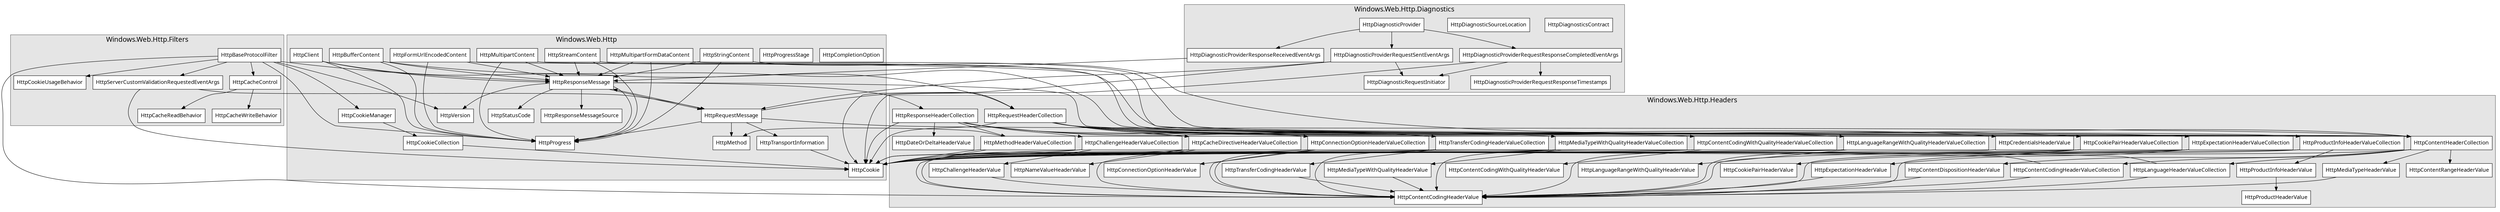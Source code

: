 ﻿// Generated by https://github.com/david-risney/WinMDGraph -file C:\Windows\System32\WinMetadata\Windows.Web.winmd -match Windows.Web.Http
digraph {
	node [ fontname = "Segoe UI" ];
	node [ shape = "rectangle" ];
	node [ fillcolor = "white" ];
	node [ color = black ];
	node [ style = filled ];
	subgraph cluster_0 {
		label = "Windows.Web.Http";
		color = grey35;
		style = filled;
		fillcolor = grey90;
		fontname = "Segoe UI";
		fontsize = 18;
		HttpVersion;
		HttpCompletionOption;
		HttpStatusCode;
		HttpProgressStage;
		HttpResponseMessageSource;
		HttpProgress;
		HttpClient;
		HttpRequestMessage;
		HttpResponseMessage;
		HttpCookieManager;
		HttpCookie;
		HttpCookieCollection;
		HttpMethod;
		HttpTransportInformation;
		HttpStringContent;
		HttpBufferContent;
		HttpStreamContent;
		HttpFormUrlEncodedContent;
		HttpMultipartContent;
		HttpMultipartFormDataContent;
		HttpRequestMessage -> HttpMethod;
		HttpRequestMessage -> HttpTransportInformation;
		HttpResponseMessage -> HttpVersion;
		HttpResponseMessage -> HttpStatusCode;
		HttpResponseMessage -> HttpResponseMessageSource;
		HttpResponseMessage -> HttpRequestMessage;
		HttpClient -> HttpResponseMessage;
		HttpResponseMessage -> HttpProgress;
		HttpMultipartFormDataContent -> HttpProgress;
		HttpMultipartContent -> HttpProgress;
		HttpFormUrlEncodedContent -> HttpProgress;
		HttpStreamContent -> HttpProgress;
		HttpCookieManager -> HttpCookieCollection;
		HttpTransportInformation -> HttpCookie;
		HttpRequestMessage -> HttpProgress;
		HttpStringContent -> HttpProgress;
		HttpFormUrlEncodedContent -> HttpResponseMessage;
		HttpStringContent -> HttpResponseMessage;
		HttpClient -> HttpProgress;
		HttpBufferContent -> HttpProgress;
		HttpCookieCollection -> HttpCookie;
		HttpBufferContent -> HttpResponseMessage;
		HttpMultipartContent -> HttpResponseMessage;
		HttpStreamContent -> HttpResponseMessage;
		HttpMultipartFormDataContent -> HttpResponseMessage;
		HttpRequestMessage -> HttpResponseMessage;
	}
	subgraph cluster_1 {
		label = "Windows.Web.Http.Headers";
		color = grey35;
		style = filled;
		fillcolor = grey90;
		fontname = "Segoe UI";
		fontsize = 18;
		HttpContentHeaderCollection;
		HttpRequestHeaderCollection;
		HttpResponseHeaderCollection;
		HttpContentDispositionHeaderValue;
		HttpContentCodingHeaderValueCollection;
		HttpLanguageHeaderValueCollection;
		HttpContentRangeHeaderValue;
		HttpMediaTypeHeaderValue;
		HttpMediaTypeWithQualityHeaderValueCollection;
		HttpContentCodingWithQualityHeaderValueCollection;
		HttpLanguageRangeWithQualityHeaderValueCollection;
		HttpCredentialsHeaderValue;
		HttpCacheDirectiveHeaderValueCollection;
		HttpConnectionOptionHeaderValueCollection;
		HttpCookiePairHeaderValueCollection;
		HttpExpectationHeaderValueCollection;
		HttpTransferCodingHeaderValueCollection;
		HttpProductInfoHeaderValueCollection;
		HttpMethodHeaderValueCollection;
		HttpChallengeHeaderValueCollection;
		HttpDateOrDeltaHeaderValue;
		HttpNameValueHeaderValue;
		HttpChallengeHeaderValue;
		HttpConnectionOptionHeaderValue;
		HttpContentCodingHeaderValue;
		HttpCookiePairHeaderValue;
		HttpExpectationHeaderValue;
		HttpLanguageRangeWithQualityHeaderValue;
		HttpMediaTypeWithQualityHeaderValue;
		HttpProductHeaderValue;
		HttpProductInfoHeaderValue;
		HttpContentCodingWithQualityHeaderValue;
		HttpTransferCodingHeaderValue;
		HttpContentHeaderCollection -> HttpContentDispositionHeaderValue;
		HttpContentHeaderCollection -> HttpMediaTypeHeaderValue;
		HttpContentHeaderCollection -> HttpContentRangeHeaderValue;
		HttpContentHeaderCollection -> HttpContentCodingHeaderValueCollection;
		HttpContentHeaderCollection -> HttpLanguageHeaderValueCollection;
		HttpRequestHeaderCollection -> HttpCredentialsHeaderValue;
		HttpRequestHeaderCollection -> HttpCookiePairHeaderValueCollection;
		HttpRequestHeaderCollection -> HttpMediaTypeWithQualityHeaderValueCollection;
		HttpRequestHeaderCollection -> HttpContentCodingWithQualityHeaderValueCollection;
		HttpRequestHeaderCollection -> HttpLanguageRangeWithQualityHeaderValueCollection;
		HttpRequestHeaderCollection -> HttpCacheDirectiveHeaderValueCollection;
		HttpRequestHeaderCollection -> HttpConnectionOptionHeaderValueCollection;
		HttpRequestHeaderCollection -> HttpTransferCodingHeaderValueCollection;
		HttpRequestHeaderCollection -> HttpProductInfoHeaderValueCollection;
		HttpRequestHeaderCollection -> HttpExpectationHeaderValueCollection;
		HttpResponseHeaderCollection -> HttpDateOrDeltaHeaderValue;
		HttpResponseHeaderCollection -> HttpMethodHeaderValueCollection;
		HttpResponseHeaderCollection -> HttpCacheDirectiveHeaderValueCollection;
		HttpResponseHeaderCollection -> HttpConnectionOptionHeaderValueCollection;
		HttpResponseHeaderCollection -> HttpChallengeHeaderValueCollection;
		HttpResponseHeaderCollection -> HttpTransferCodingHeaderValueCollection;
		HttpContentDispositionHeaderValue -> HttpContentCodingHeaderValue;
		HttpMediaTypeHeaderValue -> HttpContentCodingHeaderValue;
		HttpMediaTypeWithQualityHeaderValueCollection -> HttpMediaTypeWithQualityHeaderValue;
		HttpContentCodingWithQualityHeaderValueCollection -> HttpContentCodingWithQualityHeaderValue;
		HttpLanguageRangeWithQualityHeaderValueCollection -> HttpLanguageRangeWithQualityHeaderValue;
		HttpCredentialsHeaderValue -> HttpContentCodingHeaderValue;
		HttpCacheDirectiveHeaderValueCollection -> HttpNameValueHeaderValue;
		HttpConnectionOptionHeaderValueCollection -> HttpConnectionOptionHeaderValue;
		HttpCookiePairHeaderValueCollection -> HttpCookiePairHeaderValue;
		HttpExpectationHeaderValueCollection -> HttpExpectationHeaderValue;
		HttpTransferCodingHeaderValueCollection -> HttpTransferCodingHeaderValue;
		HttpProductInfoHeaderValueCollection -> HttpProductInfoHeaderValue;
		HttpChallengeHeaderValueCollection -> HttpChallengeHeaderValue;
		HttpChallengeHeaderValue -> HttpContentCodingHeaderValue;
		HttpExpectationHeaderValue -> HttpContentCodingHeaderValue;
		HttpMediaTypeWithQualityHeaderValue -> HttpContentCodingHeaderValue;
		HttpProductInfoHeaderValue -> HttpProductHeaderValue;
		HttpTransferCodingHeaderValue -> HttpContentCodingHeaderValue;
		HttpContentCodingWithQualityHeaderValueCollection -> HttpContentCodingHeaderValue;
		HttpMediaTypeWithQualityHeaderValueCollection -> HttpContentCodingHeaderValue;
		HttpLanguageHeaderValueCollection -> HttpContentCodingHeaderValue;
		HttpContentCodingHeaderValueCollection -> HttpContentCodingHeaderValue;
		HttpLanguageRangeWithQualityHeaderValueCollection -> HttpContentCodingHeaderValue;
		HttpCacheDirectiveHeaderValueCollection -> HttpContentCodingHeaderValue;
		HttpConnectionOptionHeaderValueCollection -> HttpContentCodingHeaderValue;
		HttpCookiePairHeaderValueCollection -> HttpContentCodingHeaderValue;
		HttpExpectationHeaderValueCollection -> HttpContentCodingHeaderValue;
		HttpTransferCodingHeaderValueCollection -> HttpContentCodingHeaderValue;
		HttpProductInfoHeaderValueCollection -> HttpContentCodingHeaderValue;
		HttpMethodHeaderValueCollection -> HttpContentCodingHeaderValue;
		HttpChallengeHeaderValueCollection -> HttpContentCodingHeaderValue;
	}
	subgraph cluster_2 {
		label = "Windows.Web.Http.Filters";
		color = grey35;
		style = filled;
		fillcolor = grey90;
		fontname = "Segoe UI";
		fontsize = 18;
		HttpCacheReadBehavior;
		HttpCacheWriteBehavior;
		HttpCookieUsageBehavior;
		HttpCacheControl;
		HttpServerCustomValidationRequestedEventArgs;
		HttpBaseProtocolFilter;
		HttpCacheControl -> HttpCacheReadBehavior;
		HttpBaseProtocolFilter -> HttpServerCustomValidationRequestedEventArgs;
		HttpBaseProtocolFilter -> HttpCookieUsageBehavior;
		HttpCacheControl -> HttpCacheWriteBehavior;
		HttpBaseProtocolFilter -> HttpCacheControl;
	}
	subgraph cluster_3 {
		label = "Windows.Web.Http.Diagnostics";
		color = grey35;
		style = filled;
		fillcolor = grey90;
		fontname = "Segoe UI";
		fontsize = 18;
		HttpDiagnosticsContract;
		HttpDiagnosticRequestInitiator;
		HttpDiagnosticSourceLocation;
		HttpDiagnosticProviderRequestSentEventArgs;
		HttpDiagnosticProviderResponseReceivedEventArgs;
		HttpDiagnosticProviderRequestResponseTimestamps;
		HttpDiagnosticProviderRequestResponseCompletedEventArgs;
		HttpDiagnosticProvider;
		HttpDiagnosticProviderRequestSentEventArgs -> HttpDiagnosticRequestInitiator;
		HttpDiagnosticProviderRequestResponseCompletedEventArgs -> HttpDiagnosticProviderRequestResponseTimestamps;
		HttpDiagnosticProviderRequestResponseCompletedEventArgs -> HttpDiagnosticRequestInitiator;
		HttpDiagnosticProvider -> HttpDiagnosticProviderRequestResponseCompletedEventArgs;
		HttpDiagnosticProvider -> HttpDiagnosticProviderRequestSentEventArgs;
		HttpDiagnosticProvider -> HttpDiagnosticProviderResponseReceivedEventArgs;
	}
	HttpStringContent -> HttpContentHeaderCollection;
	HttpRequestMessage -> HttpRequestHeaderCollection;
	HttpFormUrlEncodedContent -> HttpContentHeaderCollection;
	HttpResponseMessage -> HttpResponseHeaderCollection;
	HttpClient -> HttpRequestHeaderCollection;
	HttpContentHeaderCollection -> HttpCookie;
	HttpRequestHeaderCollection -> HttpCookie;
	HttpResponseHeaderCollection -> HttpCookie;
	HttpRequestMessage -> HttpContentHeaderCollection;
	HttpResponseMessage -> HttpContentHeaderCollection;
	HttpMultipartFormDataContent -> HttpContentHeaderCollection;
	HttpMultipartContent -> HttpContentHeaderCollection;
	HttpServerCustomValidationRequestedEventArgs -> HttpCookie;
	HttpBaseProtocolFilter -> HttpResponseMessage;
	HttpBaseProtocolFilter -> HttpVersion;
	HttpServerCustomValidationRequestedEventArgs -> HttpRequestMessage;
	HttpContentCodingHeaderValueCollection -> HttpCookie;
	HttpLanguageHeaderValueCollection -> HttpCookie;
	HttpMediaTypeWithQualityHeaderValueCollection -> HttpCookie;
	HttpContentCodingWithQualityHeaderValueCollection -> HttpCookie;
	HttpLanguageRangeWithQualityHeaderValueCollection -> HttpCookie;
	HttpCacheDirectiveHeaderValueCollection -> HttpCookie;
	HttpConnectionOptionHeaderValueCollection -> HttpCookie;
	HttpCookiePairHeaderValueCollection -> HttpCookie;
	HttpExpectationHeaderValueCollection -> HttpCookie;
	HttpTransferCodingHeaderValueCollection -> HttpCookie;
	HttpProductInfoHeaderValueCollection -> HttpCookie;
	HttpMethodHeaderValueCollection -> HttpMethod;
	HttpMethodHeaderValueCollection -> HttpCookie;
	HttpChallengeHeaderValueCollection -> HttpCookie;
	HttpDiagnosticProviderRequestSentEventArgs -> HttpCookie;
	HttpDiagnosticProviderRequestSentEventArgs -> HttpRequestMessage;
	HttpDiagnosticProviderResponseReceivedEventArgs -> HttpResponseMessage;
	HttpDiagnosticProviderRequestResponseCompletedEventArgs -> HttpCookie;
	HttpStreamContent -> HttpContentHeaderCollection;
	HttpBufferContent -> HttpContentHeaderCollection;
	HttpBaseProtocolFilter -> HttpContentCodingHeaderValue;
	HttpBaseProtocolFilter -> HttpCookieManager;
	HttpBaseProtocolFilter -> HttpProgress;
}
